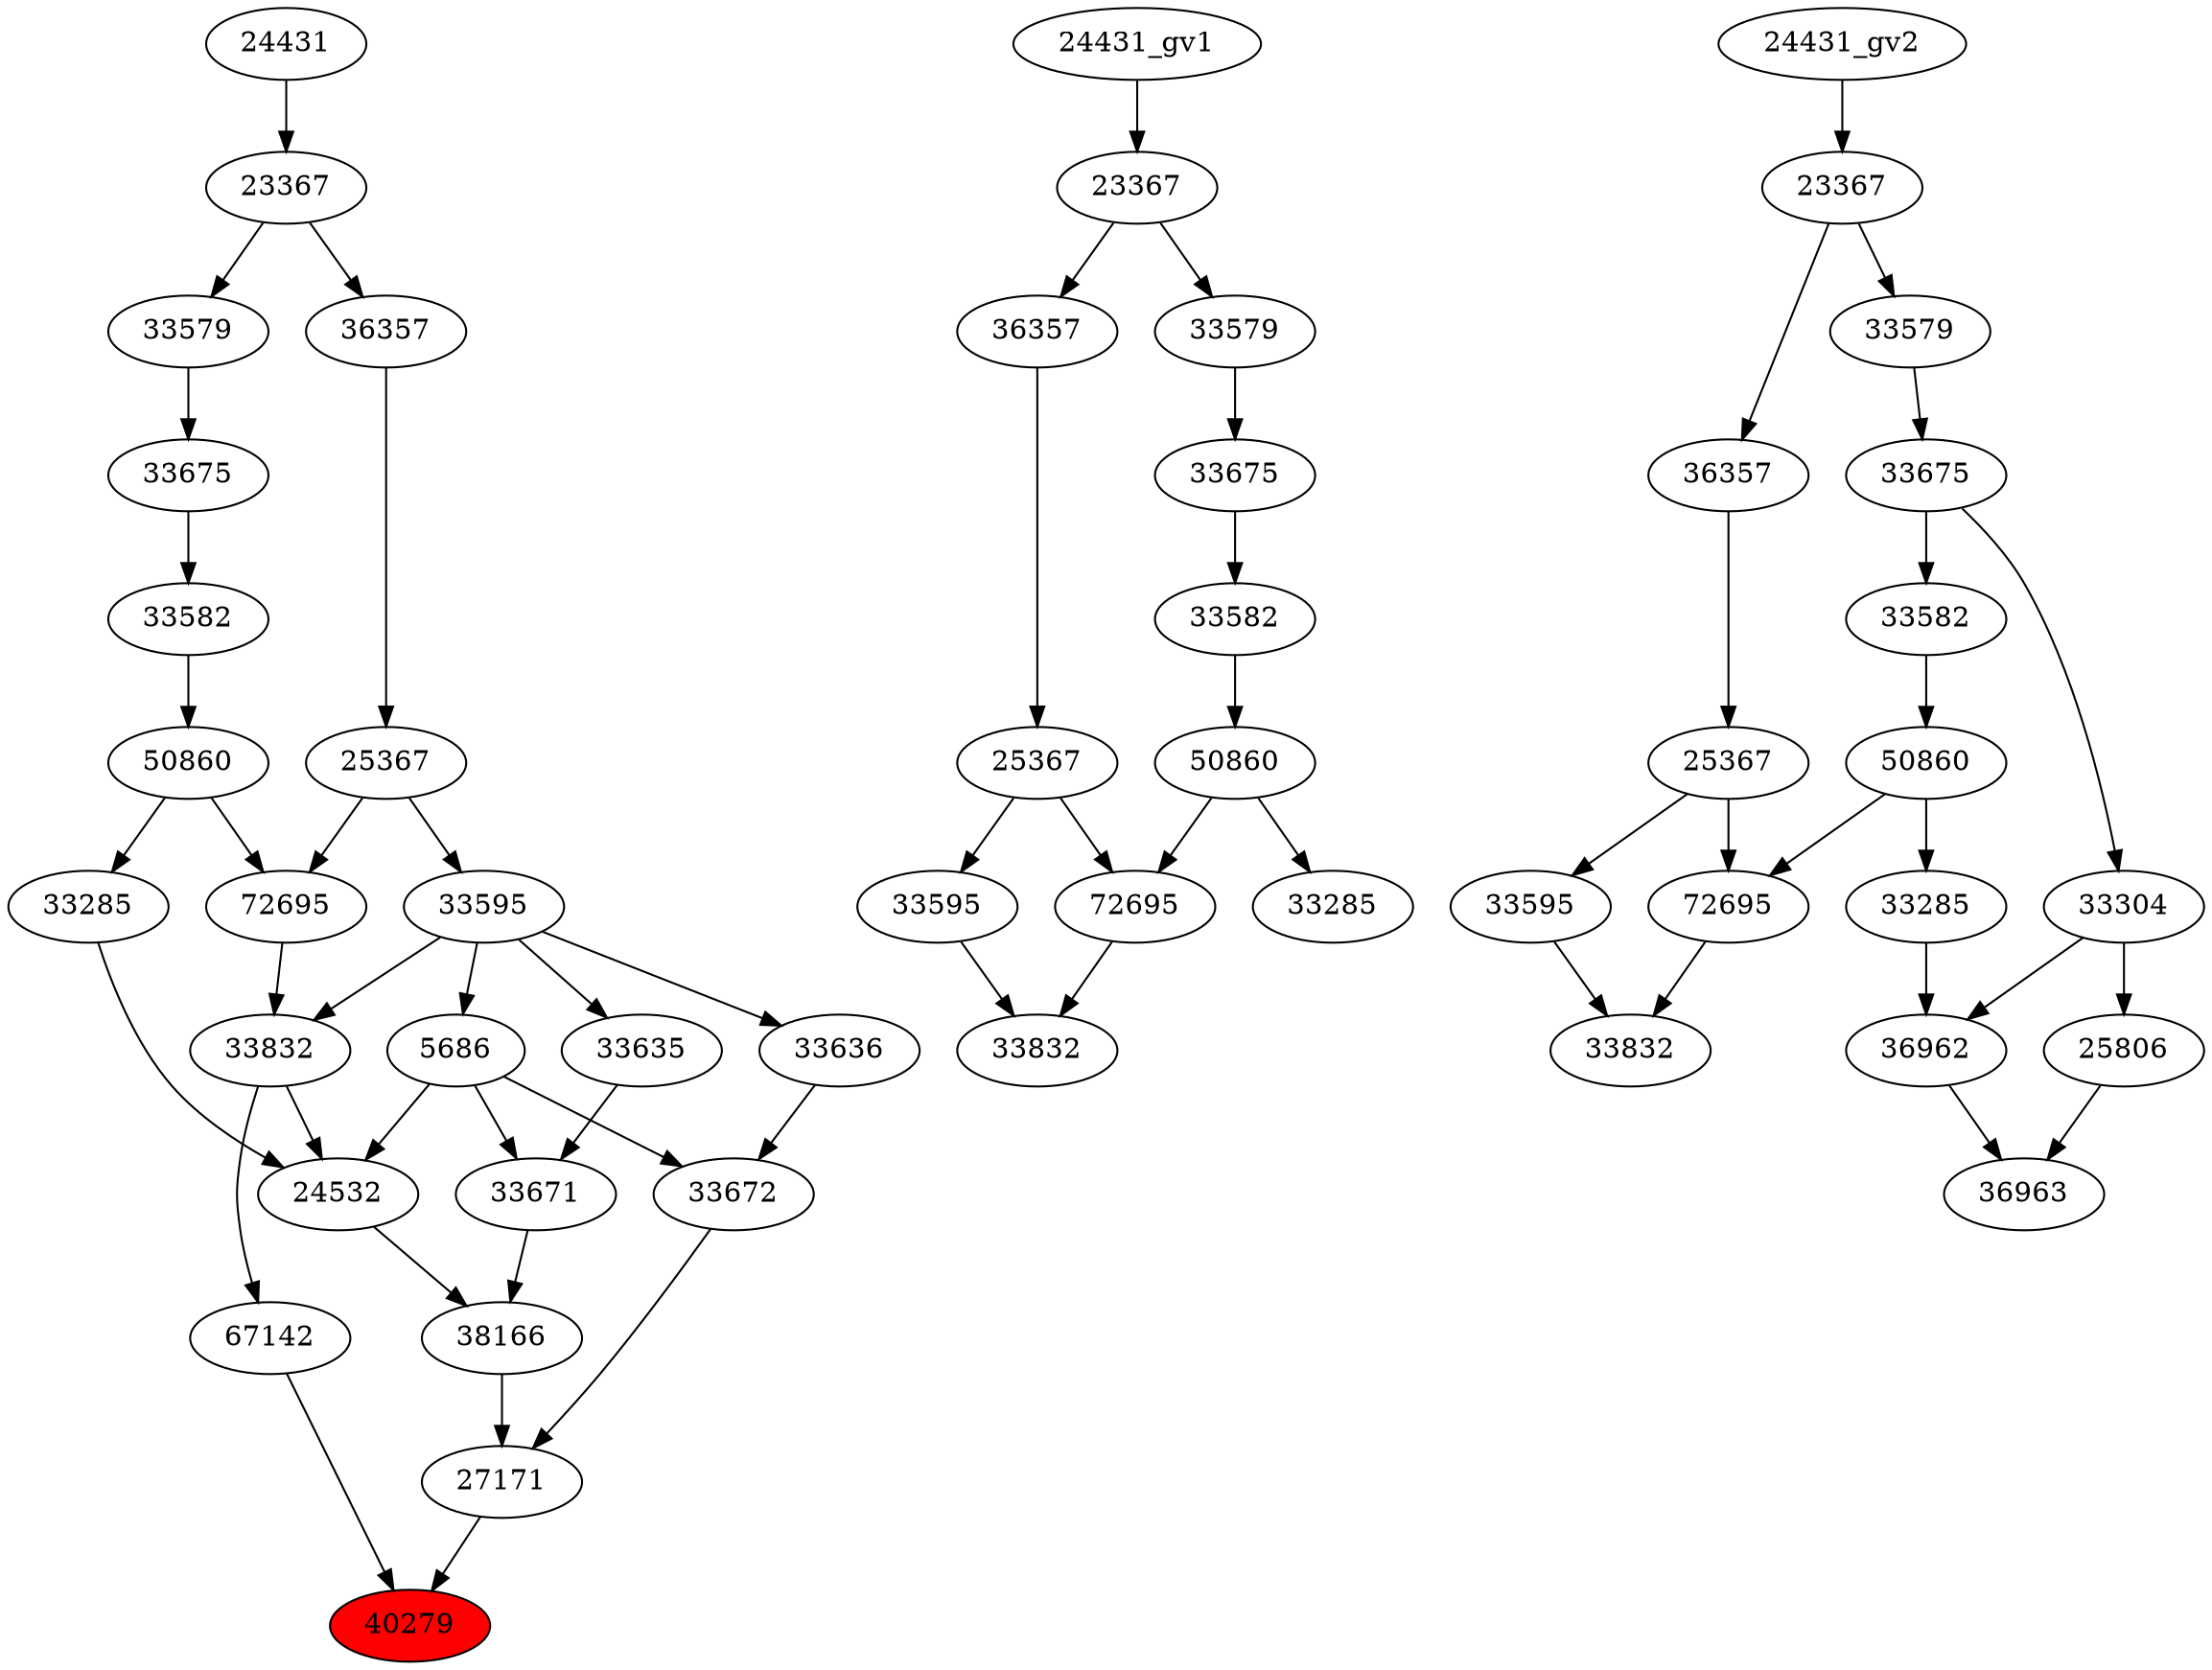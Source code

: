 strict digraph root {
	node [label="\N"];
	{
		node [fillcolor="",
			label="\N",
			style=""
		];
		40279		 [fillcolor=red,
			label=40279,
			style=filled];
		27171		 [label=27171];
		27171 -> 40279;
		67142		 [label=67142];
		67142 -> 40279;
		33672		 [label=33672];
		33672 -> 27171;
		38166		 [label=38166];
		38166 -> 27171;
		33832		 [label=33832];
		33832 -> 67142;
		24532		 [label=24532];
		33832 -> 24532;
		33636		 [label=33636];
		33636 -> 33672;
		5686		 [label=5686];
		5686 -> 33672;
		5686 -> 24532;
		33671		 [label=33671];
		5686 -> 33671;
		24532 -> 38166;
		33671 -> 38166;
		72695		 [label=72695];
		72695 -> 33832;
		33595		 [label=33595];
		33595 -> 33832;
		33595 -> 33636;
		33595 -> 5686;
		33635		 [label=33635];
		33595 -> 33635;
		33285		 [label=33285];
		33285 -> 24532;
		33635 -> 33671;
		50860		 [label=50860];
		50860 -> 72695;
		50860 -> 33285;
		25367		 [label=25367];
		25367 -> 72695;
		25367 -> 33595;
		33582		 [label=33582];
		33582 -> 50860;
		36357		 [label=36357];
		36357 -> 25367;
		33675		 [label=33675];
		33675 -> 33582;
		23367		 [label=23367];
		23367 -> 36357;
		33579		 [label=33579];
		23367 -> 33579;
		33579 -> 33675;
		24431		 [label=24431];
		24431 -> 23367;
	}
	{
		node [label="\N"];
		"33832_gv1"		 [label=33832];
		"72695_gv1"		 [label=72695];
		"72695_gv1" -> "33832_gv1";
		"33595_gv1"		 [label=33595];
		"33595_gv1" -> "33832_gv1";
		"50860_gv1"		 [label=50860];
		"50860_gv1" -> "72695_gv1";
		"33285_gv1"		 [label=33285];
		"50860_gv1" -> "33285_gv1";
		"25367_gv1"		 [label=25367];
		"25367_gv1" -> "72695_gv1";
		"25367_gv1" -> "33595_gv1";
		"33582_gv1"		 [label=33582];
		"33582_gv1" -> "50860_gv1";
		"36357_gv1"		 [label=36357];
		"36357_gv1" -> "25367_gv1";
		"33675_gv1"		 [label=33675];
		"33675_gv1" -> "33582_gv1";
		"23367_gv1"		 [label=23367];
		"23367_gv1" -> "36357_gv1";
		"33579_gv1"		 [label=33579];
		"23367_gv1" -> "33579_gv1";
		"33579_gv1" -> "33675_gv1";
		"24431_gv1" -> "23367_gv1";
	}
	{
		node [label="\N"];
		"33595_gv2"		 [label=33595];
		"33832_gv2"		 [label=33832];
		"33595_gv2" -> "33832_gv2";
		"25367_gv2"		 [label=25367];
		"25367_gv2" -> "33595_gv2";
		"72695_gv2"		 [label=72695];
		"25367_gv2" -> "72695_gv2";
		"50860_gv2"		 [label=50860];
		"50860_gv2" -> "72695_gv2";
		"33285_gv2"		 [label=33285];
		"50860_gv2" -> "33285_gv2";
		"33582_gv2"		 [label=33582];
		"33582_gv2" -> "50860_gv2";
		"72695_gv2" -> "33832_gv2";
		"36357_gv2"		 [label=36357];
		"36357_gv2" -> "25367_gv2";
		36963		 [label=36963];
		36962		 [label=36962];
		36962 -> 36963;
		25806		 [label=25806];
		25806 -> 36963;
		"33675_gv2"		 [label=33675];
		"33675_gv2" -> "33582_gv2";
		33304		 [label=33304];
		"33675_gv2" -> 33304;
		"23367_gv2"		 [label=23367];
		"23367_gv2" -> "36357_gv2";
		"33579_gv2"		 [label=33579];
		"23367_gv2" -> "33579_gv2";
		"33285_gv2" -> 36962;
		33304 -> 36962;
		33304 -> 25806;
		"33579_gv2" -> "33675_gv2";
		"24431_gv2" -> "23367_gv2";
	}
}
